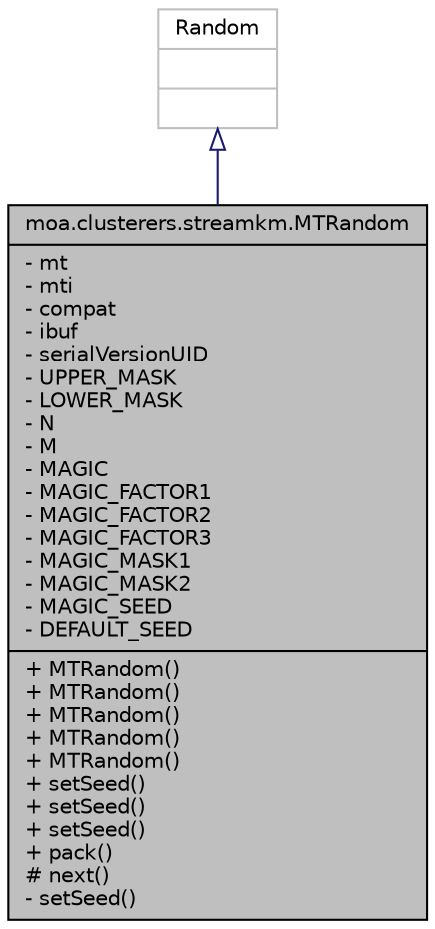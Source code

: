 digraph G
{
  edge [fontname="Helvetica",fontsize="10",labelfontname="Helvetica",labelfontsize="10"];
  node [fontname="Helvetica",fontsize="10",shape=record];
  Node1 [label="{moa.clusterers.streamkm.MTRandom\n|- mt\l- mti\l- compat\l- ibuf\l- serialVersionUID\l- UPPER_MASK\l- LOWER_MASK\l- N\l- M\l- MAGIC\l- MAGIC_FACTOR1\l- MAGIC_FACTOR2\l- MAGIC_FACTOR3\l- MAGIC_MASK1\l- MAGIC_MASK2\l- MAGIC_SEED\l- DEFAULT_SEED\l|+ MTRandom()\l+ MTRandom()\l+ MTRandom()\l+ MTRandom()\l+ MTRandom()\l+ setSeed()\l+ setSeed()\l+ setSeed()\l+ pack()\l# next()\l- setSeed()\l}",height=0.2,width=0.4,color="black", fillcolor="grey75", style="filled" fontcolor="black"];
  Node2 -> Node1 [dir=back,color="midnightblue",fontsize="10",style="solid",arrowtail="empty",fontname="Helvetica"];
  Node2 [label="{Random\n||}",height=0.2,width=0.4,color="grey75", fillcolor="white", style="filled"];
}
